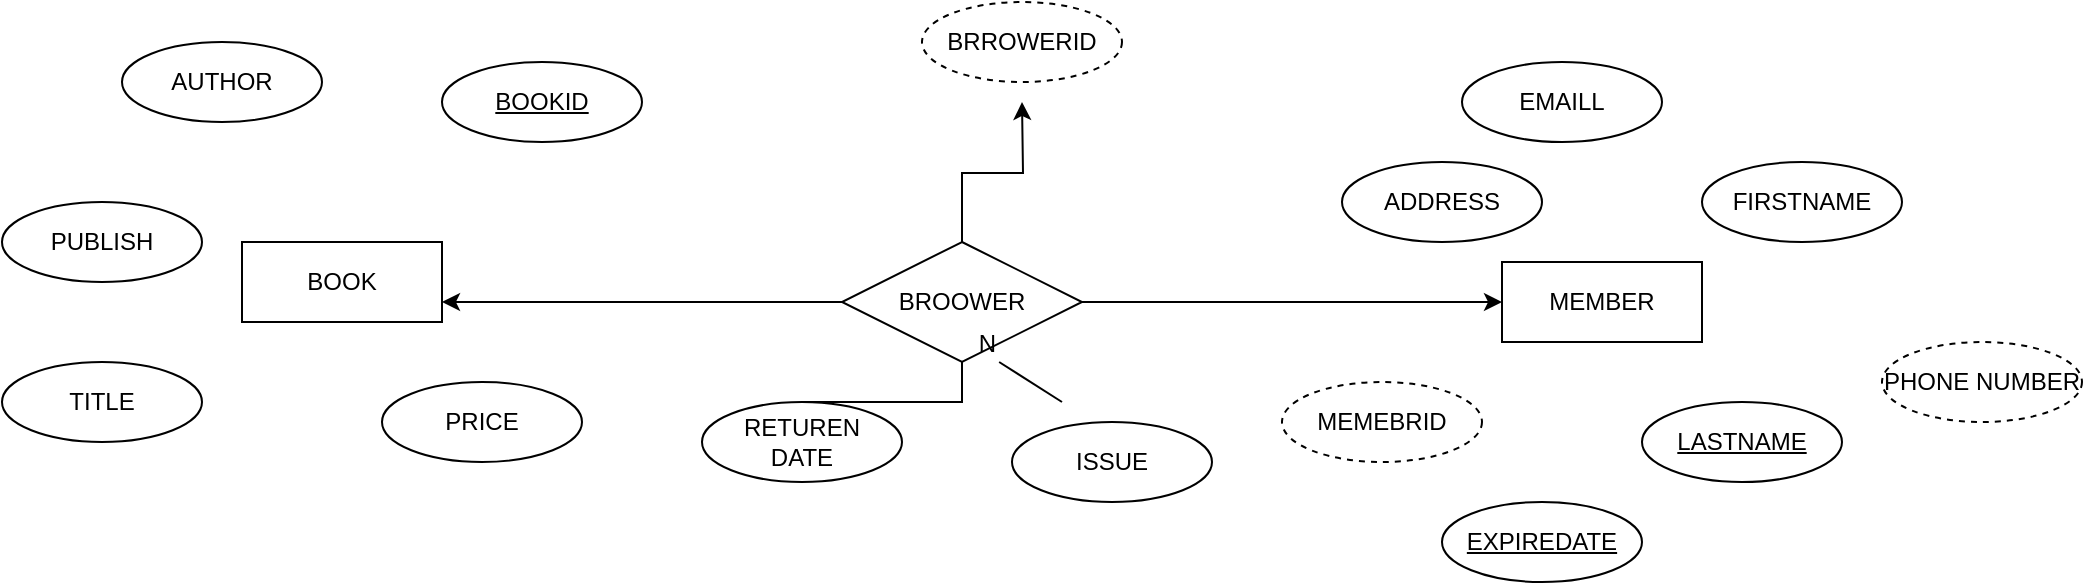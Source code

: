 <mxfile version="24.7.8">
  <diagram name="Page-1" id="AIigmaH4G415NGv4w28b">
    <mxGraphModel dx="2126" dy="606" grid="1" gridSize="10" guides="1" tooltips="1" connect="1" arrows="1" fold="1" page="1" pageScale="1" pageWidth="850" pageHeight="1100" math="0" shadow="0">
      <root>
        <mxCell id="0" />
        <mxCell id="1" parent="0" />
        <mxCell id="CXwAQgRN35xxSamlwrBf-2" value="AUTHOR" style="ellipse;whiteSpace=wrap;html=1;align=center;" parent="1" vertex="1">
          <mxGeometry x="-70" y="100" width="100" height="40" as="geometry" />
        </mxCell>
        <mxCell id="CXwAQgRN35xxSamlwrBf-3" value="BOOKID" style="ellipse;whiteSpace=wrap;html=1;align=center;fontStyle=4;" parent="1" vertex="1">
          <mxGeometry x="90" y="110" width="100" height="40" as="geometry" />
        </mxCell>
        <mxCell id="CXwAQgRN35xxSamlwrBf-5" style="edgeStyle=orthogonalEdgeStyle;rounded=0;orthogonalLoop=1;jettySize=auto;html=1;exitX=0.5;exitY=1;exitDx=0;exitDy=0;" parent="1" edge="1">
          <mxGeometry relative="1" as="geometry">
            <mxPoint x="185" y="220" as="sourcePoint" />
            <mxPoint x="185" y="220" as="targetPoint" />
          </mxGeometry>
        </mxCell>
        <mxCell id="CXwAQgRN35xxSamlwrBf-7" value="TITLE" style="ellipse;whiteSpace=wrap;html=1;align=center;" parent="1" vertex="1">
          <mxGeometry x="-130" y="260" width="100" height="40" as="geometry" />
        </mxCell>
        <mxCell id="CXwAQgRN35xxSamlwrBf-8" value="PUBLISH" style="ellipse;whiteSpace=wrap;html=1;align=center;" parent="1" vertex="1">
          <mxGeometry x="-130" y="180" width="100" height="40" as="geometry" />
        </mxCell>
        <mxCell id="CXwAQgRN35xxSamlwrBf-9" value="PRICE" style="ellipse;whiteSpace=wrap;html=1;align=center;" parent="1" vertex="1">
          <mxGeometry x="60" y="270" width="100" height="40" as="geometry" />
        </mxCell>
        <mxCell id="CXwAQgRN35xxSamlwrBf-20" style="edgeStyle=orthogonalEdgeStyle;rounded=0;orthogonalLoop=1;jettySize=auto;html=1;" parent="1" source="CXwAQgRN35xxSamlwrBf-10" edge="1">
          <mxGeometry relative="1" as="geometry">
            <mxPoint x="380" y="130" as="targetPoint" />
          </mxGeometry>
        </mxCell>
        <mxCell id="CXwAQgRN35xxSamlwrBf-45" style="edgeStyle=orthogonalEdgeStyle;rounded=0;orthogonalLoop=1;jettySize=auto;html=1;exitX=0;exitY=0.5;exitDx=0;exitDy=0;entryX=1;entryY=0.75;entryDx=0;entryDy=0;" parent="1" source="CXwAQgRN35xxSamlwrBf-10" target="CXwAQgRN35xxSamlwrBf-11" edge="1">
          <mxGeometry relative="1" as="geometry" />
        </mxCell>
        <mxCell id="CXwAQgRN35xxSamlwrBf-46" style="edgeStyle=orthogonalEdgeStyle;rounded=0;orthogonalLoop=1;jettySize=auto;html=1;exitX=1;exitY=0.5;exitDx=0;exitDy=0;entryX=0;entryY=0.5;entryDx=0;entryDy=0;" parent="1" source="CXwAQgRN35xxSamlwrBf-10" target="CXwAQgRN35xxSamlwrBf-19" edge="1">
          <mxGeometry relative="1" as="geometry" />
        </mxCell>
        <mxCell id="CXwAQgRN35xxSamlwrBf-47" style="edgeStyle=orthogonalEdgeStyle;rounded=0;orthogonalLoop=1;jettySize=auto;html=1;exitX=0.5;exitY=1;exitDx=0;exitDy=0;" parent="1" source="CXwAQgRN35xxSamlwrBf-10" edge="1">
          <mxGeometry relative="1" as="geometry">
            <mxPoint x="270" y="290" as="targetPoint" />
          </mxGeometry>
        </mxCell>
        <mxCell id="CXwAQgRN35xxSamlwrBf-10" value="BROOWER" style="shape=rhombus;perimeter=rhombusPerimeter;whiteSpace=wrap;html=1;align=center;" parent="1" vertex="1">
          <mxGeometry x="290" y="200" width="120" height="60" as="geometry" />
        </mxCell>
        <mxCell id="CXwAQgRN35xxSamlwrBf-11" value="BOOK" style="whiteSpace=wrap;html=1;align=center;" parent="1" vertex="1">
          <mxGeometry x="-10" y="200" width="100" height="40" as="geometry" />
        </mxCell>
        <mxCell id="CXwAQgRN35xxSamlwrBf-19" value="MEMBER" style="whiteSpace=wrap;html=1;align=center;" parent="1" vertex="1">
          <mxGeometry x="620" y="210" width="100" height="40" as="geometry" />
        </mxCell>
        <mxCell id="CXwAQgRN35xxSamlwrBf-21" value="BRROWERID" style="ellipse;whiteSpace=wrap;html=1;align=center;dashed=1;" parent="1" vertex="1">
          <mxGeometry x="330" y="80" width="100" height="40" as="geometry" />
        </mxCell>
        <mxCell id="CXwAQgRN35xxSamlwrBf-24" value="" style="endArrow=none;html=1;rounded=0;exitX=0;exitY=0.5;exitDx=0;exitDy=0;" parent="1" edge="1">
          <mxGeometry relative="1" as="geometry">
            <mxPoint x="400" y="280" as="sourcePoint" />
            <mxPoint x="368.571" y="260" as="targetPoint" />
          </mxGeometry>
        </mxCell>
        <mxCell id="CXwAQgRN35xxSamlwrBf-26" value="N" style="resizable=0;html=1;whiteSpace=wrap;align=right;verticalAlign=bottom;" parent="CXwAQgRN35xxSamlwrBf-24" connectable="0" vertex="1">
          <mxGeometry x="1" relative="1" as="geometry" />
        </mxCell>
        <mxCell id="CXwAQgRN35xxSamlwrBf-31" value="LASTNAME" style="ellipse;whiteSpace=wrap;html=1;align=center;fontStyle=4;" parent="1" vertex="1">
          <mxGeometry x="690" y="280" width="100" height="40" as="geometry" />
        </mxCell>
        <mxCell id="CXwAQgRN35xxSamlwrBf-32" value="FIRSTNAME" style="ellipse;whiteSpace=wrap;html=1;align=center;" parent="1" vertex="1">
          <mxGeometry x="720" y="160" width="100" height="40" as="geometry" />
        </mxCell>
        <mxCell id="CXwAQgRN35xxSamlwrBf-34" value="ADDRESS" style="ellipse;whiteSpace=wrap;html=1;align=center;" parent="1" vertex="1">
          <mxGeometry x="540" y="160" width="100" height="40" as="geometry" />
        </mxCell>
        <mxCell id="CXwAQgRN35xxSamlwrBf-35" value="PHONE NUMBER" style="ellipse;whiteSpace=wrap;html=1;align=center;dashed=1;" parent="1" vertex="1">
          <mxGeometry x="810" y="250" width="100" height="40" as="geometry" />
        </mxCell>
        <mxCell id="CXwAQgRN35xxSamlwrBf-36" value="EMAILL" style="ellipse;whiteSpace=wrap;html=1;align=center;" parent="1" vertex="1">
          <mxGeometry x="600" y="110" width="100" height="40" as="geometry" />
        </mxCell>
        <mxCell id="CXwAQgRN35xxSamlwrBf-39" value="MEMEBRID" style="ellipse;whiteSpace=wrap;html=1;align=center;dashed=1;" parent="1" vertex="1">
          <mxGeometry x="510" y="270" width="100" height="40" as="geometry" />
        </mxCell>
        <mxCell id="CXwAQgRN35xxSamlwrBf-40" value="ISSUE" style="ellipse;whiteSpace=wrap;html=1;align=center;" parent="1" vertex="1">
          <mxGeometry x="375" y="290" width="100" height="40" as="geometry" />
        </mxCell>
        <mxCell id="CXwAQgRN35xxSamlwrBf-37" value="EXPIREDATE" style="ellipse;whiteSpace=wrap;html=1;align=center;fontStyle=4;" parent="1" vertex="1">
          <mxGeometry x="590" y="330" width="100" height="40" as="geometry" />
        </mxCell>
        <mxCell id="CXwAQgRN35xxSamlwrBf-44" value="" style="line;strokeWidth=1;rotatable=0;dashed=0;labelPosition=right;align=left;verticalAlign=middle;spacingTop=0;spacingLeft=6;points=[];portConstraint=eastwest;" parent="1" vertex="1">
          <mxGeometry x="410" y="225" width="60" height="10" as="geometry" />
        </mxCell>
        <mxCell id="CXwAQgRN35xxSamlwrBf-49" value="RETUREN&lt;div&gt;DATE&lt;/div&gt;" style="ellipse;whiteSpace=wrap;html=1;align=center;" parent="1" vertex="1">
          <mxGeometry x="220" y="280" width="100" height="40" as="geometry" />
        </mxCell>
      </root>
    </mxGraphModel>
  </diagram>
</mxfile>
